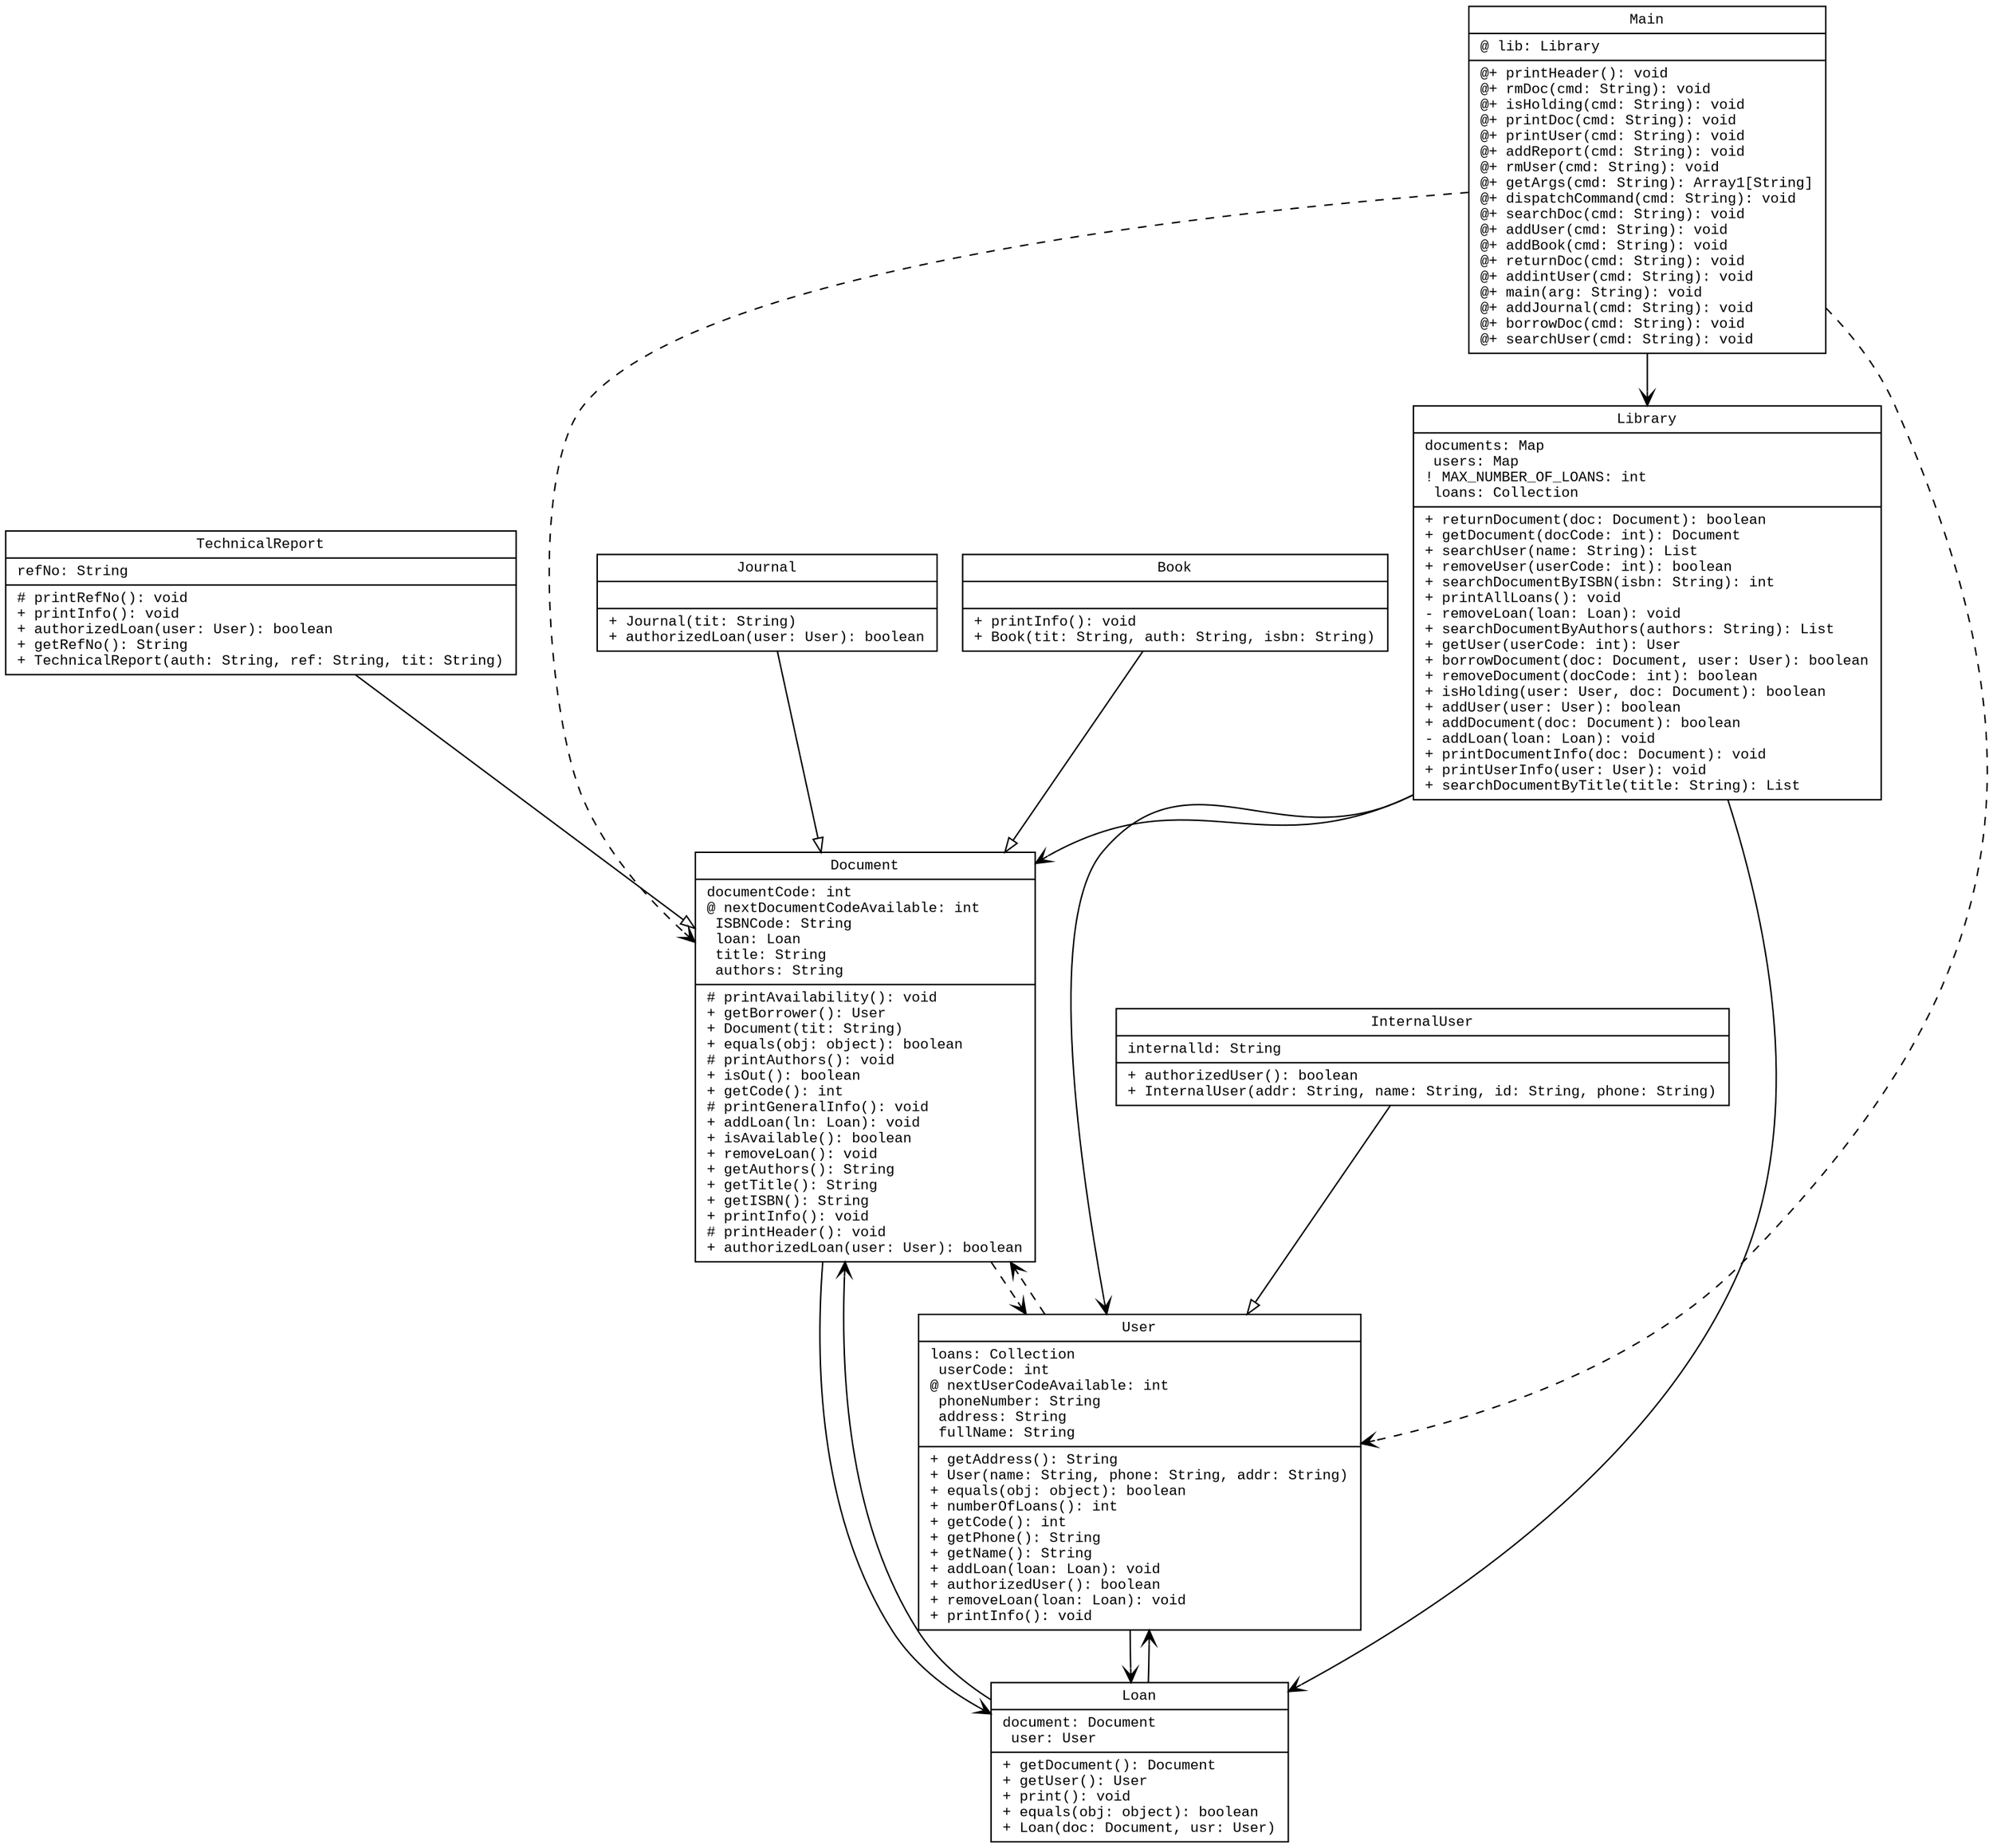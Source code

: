 digraph classes{
fontname = "Courier New"
fontsize = 10
node [
fontname = "Courier New"
fontsize = 10
shape = "record"
]
edge [
fontname = "Courier New"
fontsize = 10
]
TechnicalReport [
label = "{TechnicalReport| refNo: String\l|# printRefNo(): void\l+ printInfo(): void\l+ authorizedLoan(user: User): boolean\l+ getRefNo(): String\l+ TechnicalReport(auth: String, ref: String, tit: String)\l}"
]
InternalUser [
label = "{InternalUser| internalld: String\l|+ authorizedUser(): boolean\l+ InternalUser(addr: String, name: String, id: String, phone: String)\l}"
]
Journal [
label = "{Journal||+ Journal(tit: String)\l+ authorizedLoan(user: User): boolean\l}"
]
Book [
label = "{Book||+ printInfo(): void\l+ Book(tit: String, auth: String, isbn: String)\l}"
]
Main [
label = "{Main|@ lib: Library\l|@+ printHeader(): void\l@+ rmDoc(cmd: String): void\l@+ isHolding(cmd: String): void\l@+ printDoc(cmd: String): void\l@+ printUser(cmd: String): void\l@+ addReport(cmd: String): void\l@+ rmUser(cmd: String): void\l@+ getArgs(cmd: String): Array1[String]\l@+ dispatchCommand(cmd: String): void\l@+ searchDoc(cmd: String): void\l@+ addUser(cmd: String): void\l@+ addBook(cmd: String): void\l@+ returnDoc(cmd: String): void\l@+ addintUser(cmd: String): void\l@+ main(arg: String): void\l@+ addJournal(cmd: String): void\l@+ borrowDoc(cmd: String): void\l@+ searchUser(cmd: String): void\l}"
]
User [
label = "{User| loans: Collection\l userCode: int\l@ nextUserCodeAvailable: int\l phoneNumber: String\l address: String\l fullName: String\l|+ getAddress(): String\l+ User(name: String, phone: String, addr: String)\l+ equals(obj: object): boolean\l+ numberOfLoans(): int\l+ getCode(): int\l+ getPhone(): String\l+ getName(): String\l+ addLoan(loan: Loan): void\l+ authorizedUser(): boolean\l+ removeLoan(loan: Loan): void\l+ printInfo(): void\l}"
]
Document [
label = "{Document| documentCode: int\l@ nextDocumentCodeAvailable: int\l ISBNCode: String\l loan: Loan\l title: String\l authors: String\l|# printAvailability(): void\l+ getBorrower(): User\l+ Document(tit: String)\l+ equals(obj: object): boolean\l# printAuthors(): void\l+ isOut(): boolean\l+ getCode(): int\l# printGeneralInfo(): void\l+ addLoan(ln: Loan): void\l+ isAvailable(): boolean\l+ removeLoan(): void\l+ getAuthors(): String\l+ getTitle(): String\l+ getISBN(): String\l+ printInfo(): void\l# printHeader(): void\l+ authorizedLoan(user: User): boolean\l}"
]
Library [
label = "{Library| documents: Map\l users: Map\l! MAX_NUMBER_OF_LOANS: int\l loans: Collection\l|+ returnDocument(doc: Document): boolean\l+ getDocument(docCode: int): Document\l+ searchUser(name: String): List\l+ removeUser(userCode: int): boolean\l+ searchDocumentByISBN(isbn: String): int\l+ printAllLoans(): void\l- removeLoan(loan: Loan): void\l+ searchDocumentByAuthors(authors: String): List\l+ getUser(userCode: int): User\l+ borrowDocument(doc: Document, user: User): boolean\l+ removeDocument(docCode: int): boolean\l+ isHolding(user: User, doc: Document): boolean\l+ addUser(user: User): boolean\l+ addDocument(doc: Document): boolean\l- addLoan(loan: Loan): void\l+ printDocumentInfo(doc: Document): void\l+ printUserInfo(user: User): void\l+ searchDocumentByTitle(title: String): List\l}"
]
Loan [
label = "{Loan| document: Document\l user: User\l|+ getDocument(): Document\l+ getUser(): User\l+ print(): void\l+ equals(obj: object): boolean\l+ Loan(doc: Document, usr: User)\l}"
]
edge[arrowhead = "empty"; style = "dashed"]
edge[arrowhead = "empty"; style= "solid"]
Book -> Document;
Journal -> Document;
TechnicalReport -> Document;
InternalUser -> User;
edge[arrowhead = "open"; style = "solid"]
Library -> Loan;
Main -> Library;
Document -> Loan;
Library -> User;
User -> Loan;
Loan -> User;
Loan -> Document;
Library -> Document;
edge[arrowhead = "open"; style = "dashed"]
Document -> User;
Main -> Document;
Main -> User;
User -> Document;
}